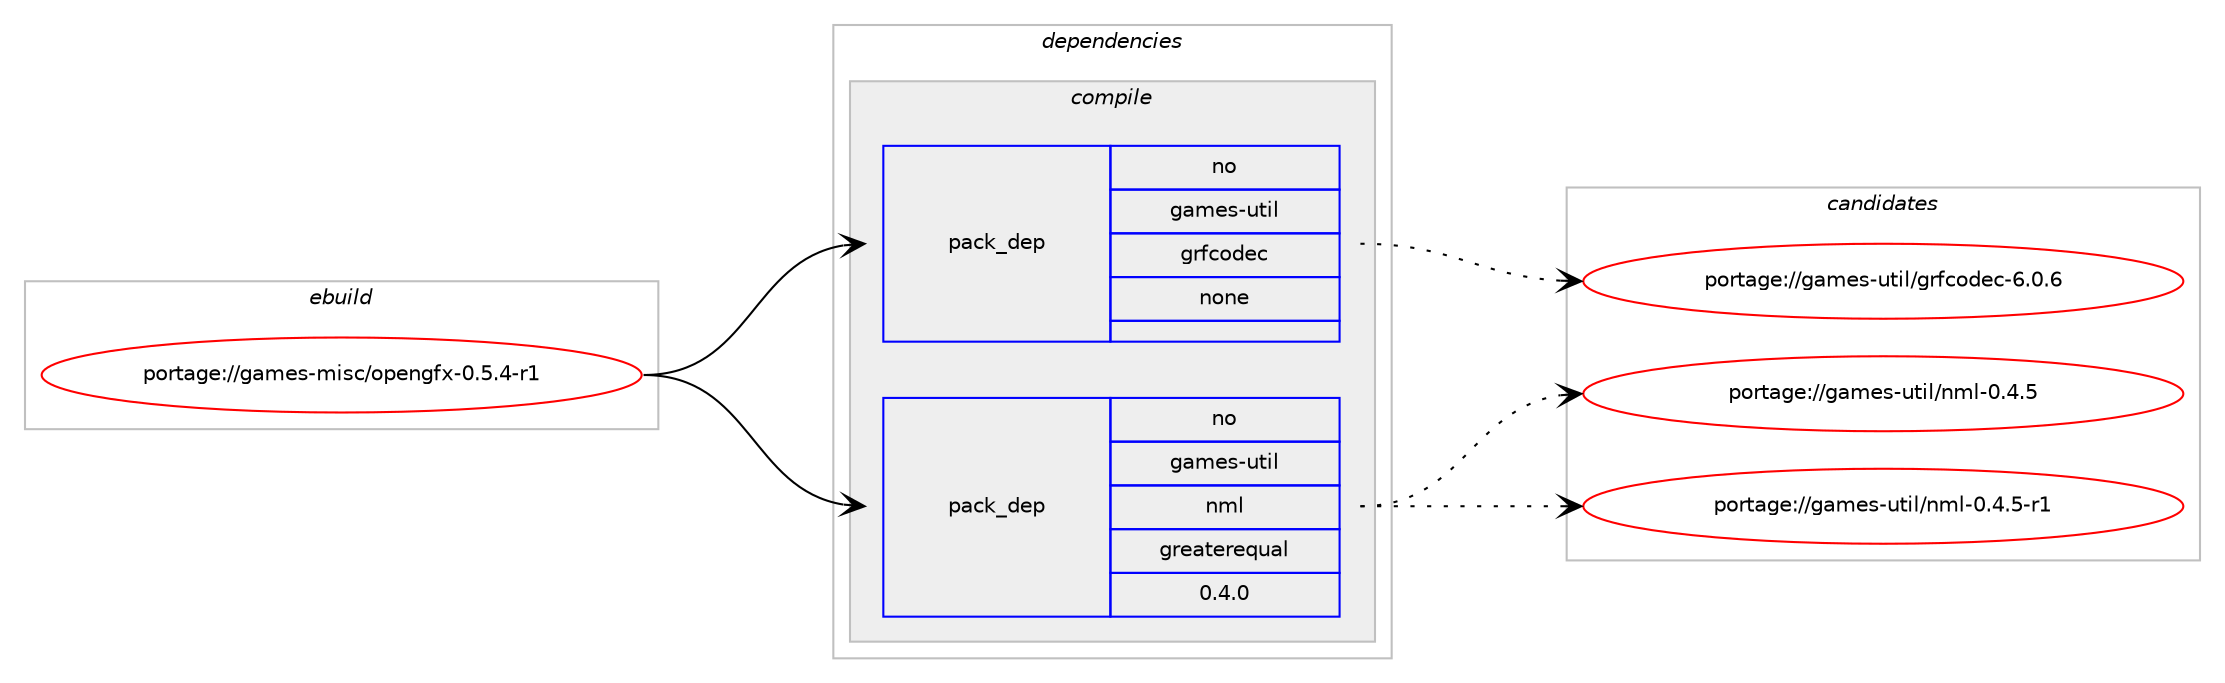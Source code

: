 digraph prolog {

# *************
# Graph options
# *************

newrank=true;
concentrate=true;
compound=true;
graph [rankdir=LR,fontname=Helvetica,fontsize=10,ranksep=1.5];#, ranksep=2.5, nodesep=0.2];
edge  [arrowhead=vee];
node  [fontname=Helvetica,fontsize=10];

# **********
# The ebuild
# **********

subgraph cluster_leftcol {
color=gray;
rank=same;
label=<<i>ebuild</i>>;
id [label="portage://games-misc/opengfx-0.5.4-r1", color=red, width=4, href="../games-misc/opengfx-0.5.4-r1.svg"];
}

# ****************
# The dependencies
# ****************

subgraph cluster_midcol {
color=gray;
label=<<i>dependencies</i>>;
subgraph cluster_compile {
fillcolor="#eeeeee";
style=filled;
label=<<i>compile</i>>;
subgraph pack196690 {
dependency274133 [label=<<TABLE BORDER="0" CELLBORDER="1" CELLSPACING="0" CELLPADDING="4" WIDTH="220"><TR><TD ROWSPAN="6" CELLPADDING="30">pack_dep</TD></TR><TR><TD WIDTH="110">no</TD></TR><TR><TD>games-util</TD></TR><TR><TD>grfcodec</TD></TR><TR><TD>none</TD></TR><TR><TD></TD></TR></TABLE>>, shape=none, color=blue];
}
id:e -> dependency274133:w [weight=20,style="solid",arrowhead="vee"];
subgraph pack196691 {
dependency274134 [label=<<TABLE BORDER="0" CELLBORDER="1" CELLSPACING="0" CELLPADDING="4" WIDTH="220"><TR><TD ROWSPAN="6" CELLPADDING="30">pack_dep</TD></TR><TR><TD WIDTH="110">no</TD></TR><TR><TD>games-util</TD></TR><TR><TD>nml</TD></TR><TR><TD>greaterequal</TD></TR><TR><TD>0.4.0</TD></TR></TABLE>>, shape=none, color=blue];
}
id:e -> dependency274134:w [weight=20,style="solid",arrowhead="vee"];
}
subgraph cluster_compileandrun {
fillcolor="#eeeeee";
style=filled;
label=<<i>compile and run</i>>;
}
subgraph cluster_run {
fillcolor="#eeeeee";
style=filled;
label=<<i>run</i>>;
}
}

# **************
# The candidates
# **************

subgraph cluster_choices {
rank=same;
color=gray;
label=<<i>candidates</i>>;

subgraph choice196690 {
color=black;
nodesep=1;
choiceportage1039710910111545117116105108471031141029911110010199455446484654 [label="portage://games-util/grfcodec-6.0.6", color=red, width=4,href="../games-util/grfcodec-6.0.6.svg"];
dependency274133:e -> choiceportage1039710910111545117116105108471031141029911110010199455446484654:w [style=dotted,weight="100"];
}
subgraph choice196691 {
color=black;
nodesep=1;
choiceportage103971091011154511711610510847110109108454846524653 [label="portage://games-util/nml-0.4.5", color=red, width=4,href="../games-util/nml-0.4.5.svg"];
choiceportage1039710910111545117116105108471101091084548465246534511449 [label="portage://games-util/nml-0.4.5-r1", color=red, width=4,href="../games-util/nml-0.4.5-r1.svg"];
dependency274134:e -> choiceportage103971091011154511711610510847110109108454846524653:w [style=dotted,weight="100"];
dependency274134:e -> choiceportage1039710910111545117116105108471101091084548465246534511449:w [style=dotted,weight="100"];
}
}

}
